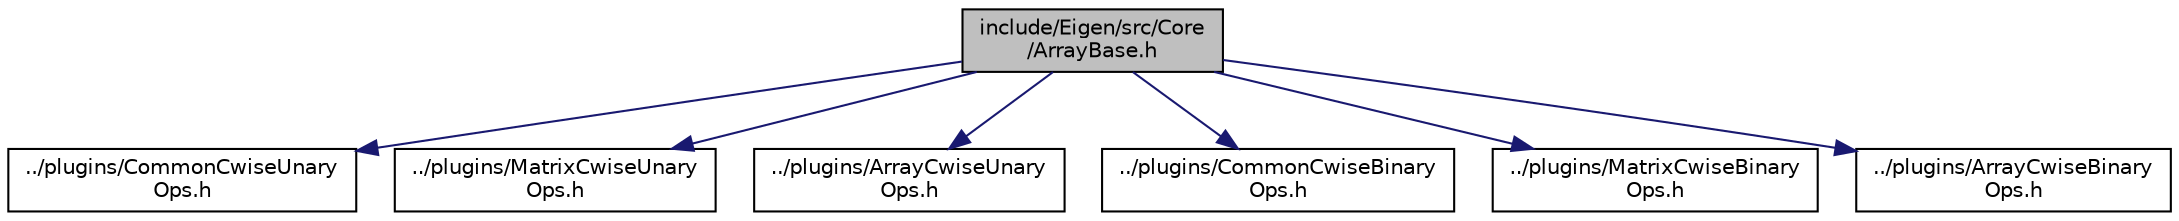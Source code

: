 digraph "include/Eigen/src/Core/ArrayBase.h"
{
  edge [fontname="Helvetica",fontsize="10",labelfontname="Helvetica",labelfontsize="10"];
  node [fontname="Helvetica",fontsize="10",shape=record];
  Node1 [label="include/Eigen/src/Core\l/ArrayBase.h",height=0.2,width=0.4,color="black", fillcolor="grey75", style="filled" fontcolor="black"];
  Node1 -> Node2 [color="midnightblue",fontsize="10",style="solid",fontname="Helvetica"];
  Node2 [label="../plugins/CommonCwiseUnary\lOps.h",height=0.2,width=0.4,color="black", fillcolor="white", style="filled",URL="$CommonCwiseUnaryOps_8h.html"];
  Node1 -> Node3 [color="midnightblue",fontsize="10",style="solid",fontname="Helvetica"];
  Node3 [label="../plugins/MatrixCwiseUnary\lOps.h",height=0.2,width=0.4,color="black", fillcolor="white", style="filled",URL="$MatrixCwiseUnaryOps_8h.html"];
  Node1 -> Node4 [color="midnightblue",fontsize="10",style="solid",fontname="Helvetica"];
  Node4 [label="../plugins/ArrayCwiseUnary\lOps.h",height=0.2,width=0.4,color="black", fillcolor="white", style="filled",URL="$ArrayCwiseUnaryOps_8h.html"];
  Node1 -> Node5 [color="midnightblue",fontsize="10",style="solid",fontname="Helvetica"];
  Node5 [label="../plugins/CommonCwiseBinary\lOps.h",height=0.2,width=0.4,color="black", fillcolor="white", style="filled",URL="$CommonCwiseBinaryOps_8h.html"];
  Node1 -> Node6 [color="midnightblue",fontsize="10",style="solid",fontname="Helvetica"];
  Node6 [label="../plugins/MatrixCwiseBinary\lOps.h",height=0.2,width=0.4,color="black", fillcolor="white", style="filled",URL="$MatrixCwiseBinaryOps_8h.html"];
  Node1 -> Node7 [color="midnightblue",fontsize="10",style="solid",fontname="Helvetica"];
  Node7 [label="../plugins/ArrayCwiseBinary\lOps.h",height=0.2,width=0.4,color="black", fillcolor="white", style="filled",URL="$ArrayCwiseBinaryOps_8h.html"];
}
